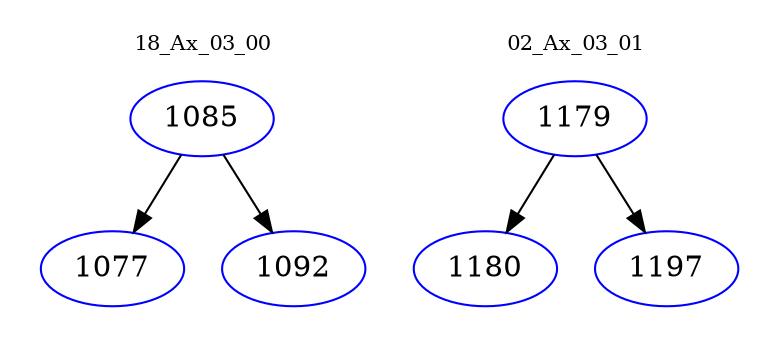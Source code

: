 digraph{
subgraph cluster_0 {
color = white
label = "18_Ax_03_00";
fontsize=10;
T0_1085 [label="1085", color="blue"]
T0_1085 -> T0_1077 [color="black"]
T0_1077 [label="1077", color="blue"]
T0_1085 -> T0_1092 [color="black"]
T0_1092 [label="1092", color="blue"]
}
subgraph cluster_1 {
color = white
label = "02_Ax_03_01";
fontsize=10;
T1_1179 [label="1179", color="blue"]
T1_1179 -> T1_1180 [color="black"]
T1_1180 [label="1180", color="blue"]
T1_1179 -> T1_1197 [color="black"]
T1_1197 [label="1197", color="blue"]
}
}
